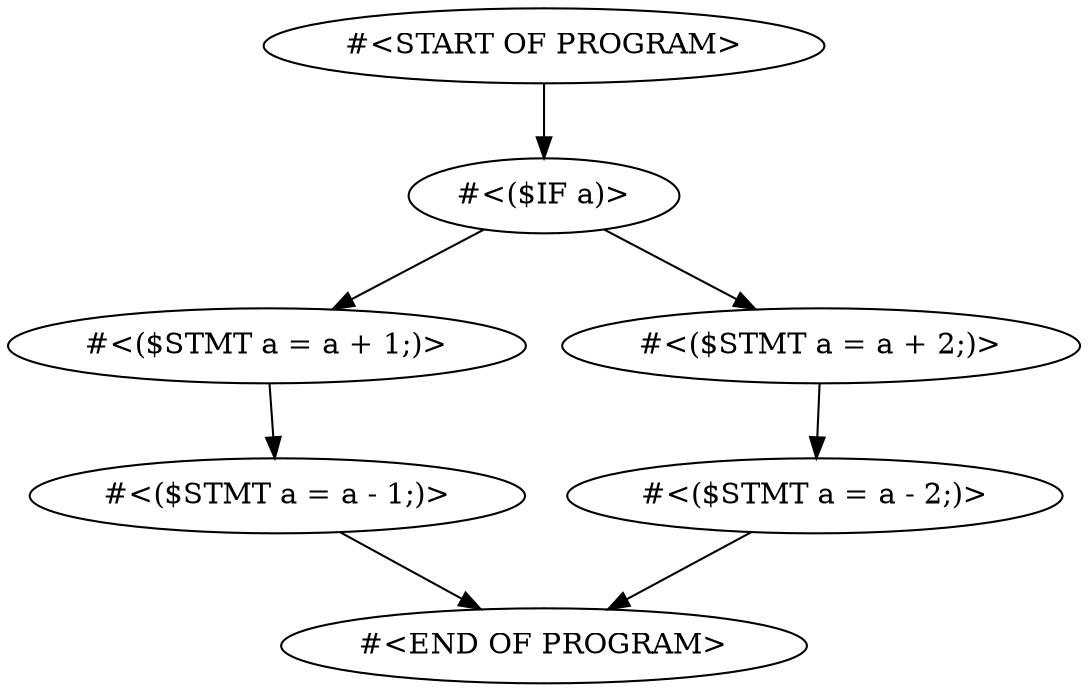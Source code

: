 digraph G {
graph [];

0 [label="#<START OF PROGRAM>", ];
1 [label="#<($IF a)>", ];
2 [label="#<($STMT a = a + 1;)>", ];
3 [label="#<($STMT a = a - 1;)>", ];
4 [label="#<($STMT a = a + 2;)>", ];
5 [label="#<($STMT a = a - 2;)>", ];
6 [label="#<END OF PROGRAM>", ];
0->1 [];
1->2 [];
2->3 [];
1->4 [];
4->5 [];
3->6 [];
5->6 [];
}